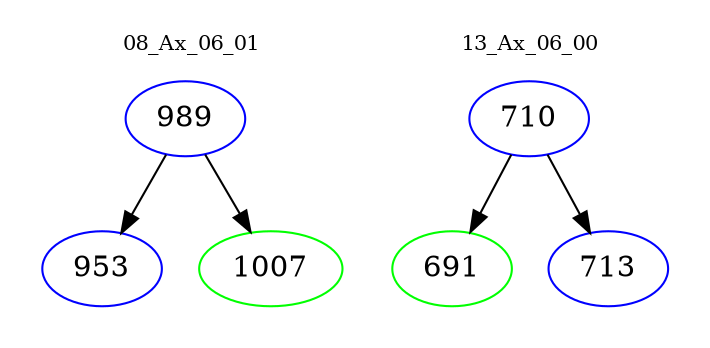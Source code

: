 digraph{
subgraph cluster_0 {
color = white
label = "08_Ax_06_01";
fontsize=10;
T0_989 [label="989", color="blue"]
T0_989 -> T0_953 [color="black"]
T0_953 [label="953", color="blue"]
T0_989 -> T0_1007 [color="black"]
T0_1007 [label="1007", color="green"]
}
subgraph cluster_1 {
color = white
label = "13_Ax_06_00";
fontsize=10;
T1_710 [label="710", color="blue"]
T1_710 -> T1_691 [color="black"]
T1_691 [label="691", color="green"]
T1_710 -> T1_713 [color="black"]
T1_713 [label="713", color="blue"]
}
}
